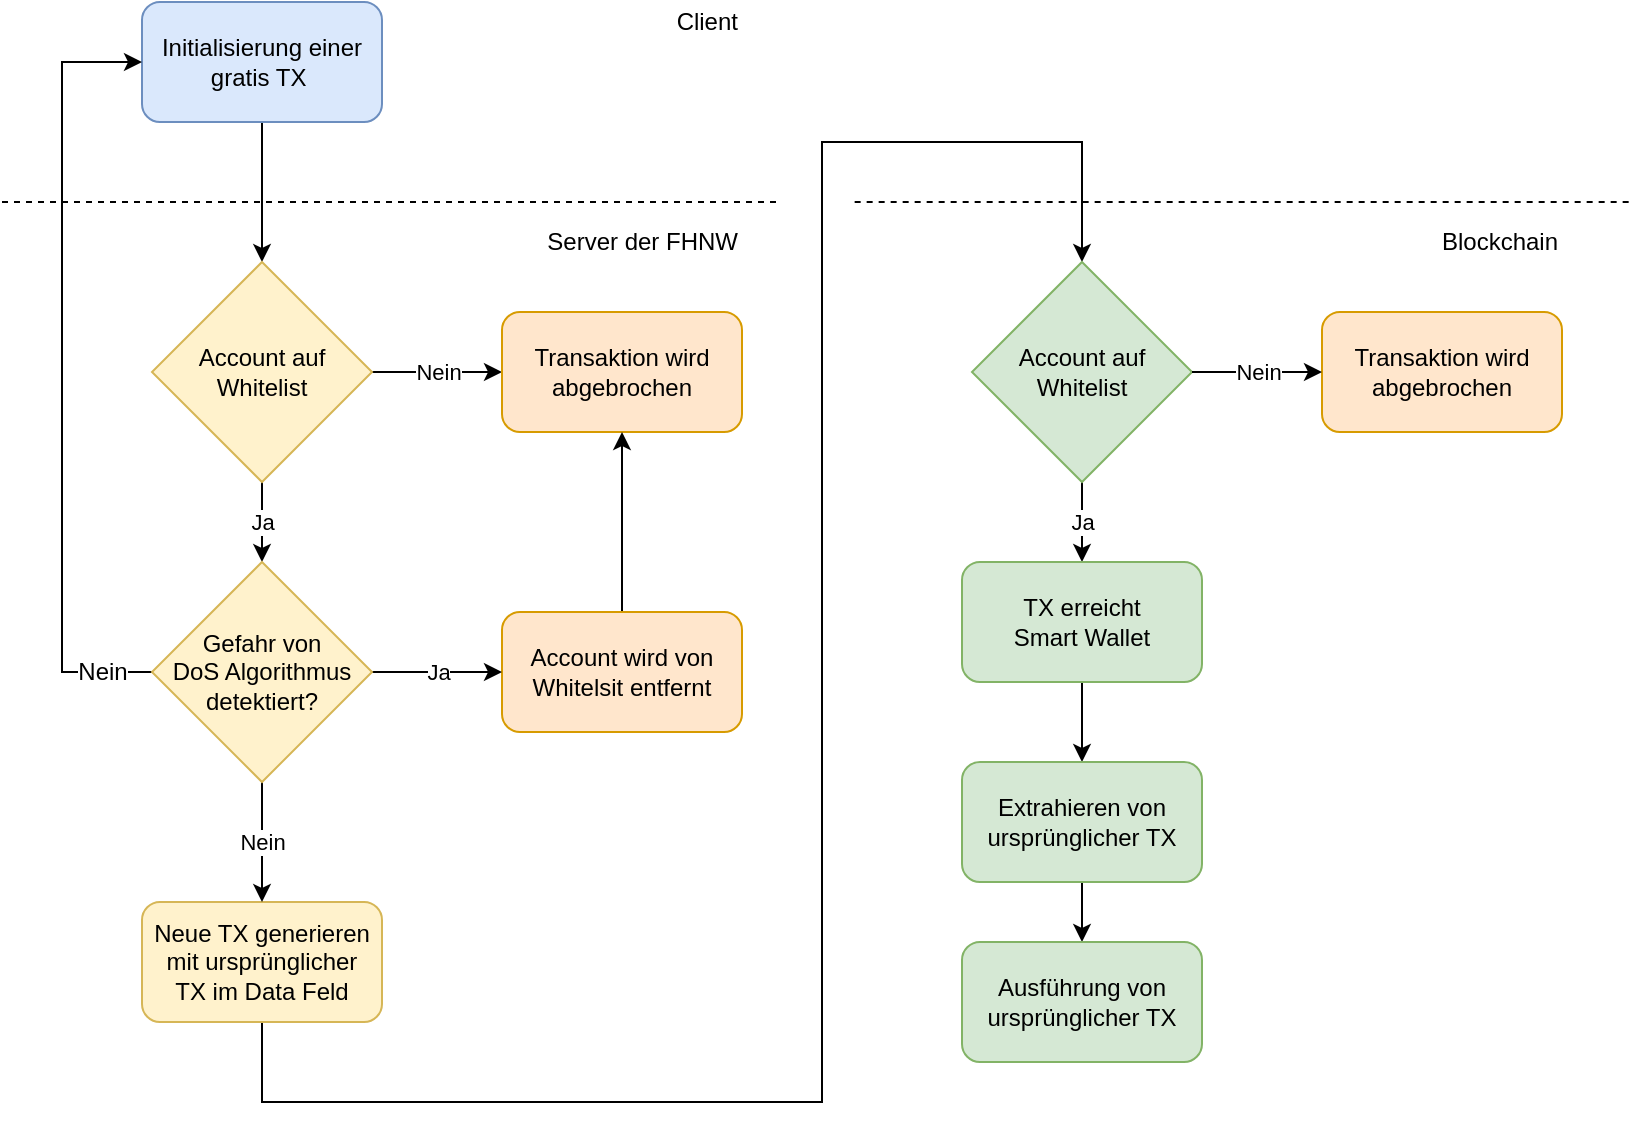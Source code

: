 <mxfile version="12.6.5" type="device"><diagram id="hG-gM4c0-TtpyrjT2ytf" name="Page-1"><mxGraphModel dx="1017" dy="978" grid="1" gridSize="10" guides="1" tooltips="1" connect="1" arrows="1" fold="1" page="1" pageScale="1" pageWidth="827" pageHeight="1169" math="0" shadow="0"><root><mxCell id="0"/><mxCell id="1" parent="0"/><mxCell id="C47xgTRclal1G_FCAfR3-1" style="edgeStyle=orthogonalEdgeStyle;rounded=0;orthogonalLoop=1;jettySize=auto;html=1;entryX=0.5;entryY=0;entryDx=0;entryDy=0;" edge="1" parent="1" source="C47xgTRclal1G_FCAfR3-2" target="C47xgTRclal1G_FCAfR3-8"><mxGeometry relative="1" as="geometry"/></mxCell><mxCell id="C47xgTRclal1G_FCAfR3-2" value="Initialisierung einer gratis TX&amp;nbsp;" style="rounded=1;whiteSpace=wrap;html=1;fillColor=#dae8fc;strokeColor=#6c8ebf;" vertex="1" parent="1"><mxGeometry x="80" y="40" width="120" height="60" as="geometry"/></mxCell><mxCell id="C47xgTRclal1G_FCAfR3-3" value="" style="endArrow=none;dashed=1;html=1;" edge="1" parent="1"><mxGeometry width="50" height="50" relative="1" as="geometry"><mxPoint x="10" y="140" as="sourcePoint"/><mxPoint x="400" y="140" as="targetPoint"/></mxGeometry></mxCell><mxCell id="C47xgTRclal1G_FCAfR3-4" value="Client" style="text;html=1;strokeColor=none;fillColor=none;align=right;verticalAlign=middle;whiteSpace=wrap;rounded=0;" vertex="1" parent="1"><mxGeometry x="340" y="40" width="40" height="20" as="geometry"/></mxCell><mxCell id="C47xgTRclal1G_FCAfR3-5" value="Server der FHNW" style="text;html=1;strokeColor=none;fillColor=none;align=right;verticalAlign=middle;whiteSpace=wrap;rounded=0;" vertex="1" parent="1"><mxGeometry x="270" y="150" width="110" height="20" as="geometry"/></mxCell><mxCell id="C47xgTRclal1G_FCAfR3-6" value="Nein" style="edgeStyle=orthogonalEdgeStyle;rounded=0;orthogonalLoop=1;jettySize=auto;html=1;" edge="1" parent="1" source="C47xgTRclal1G_FCAfR3-8" target="C47xgTRclal1G_FCAfR3-9"><mxGeometry relative="1" as="geometry"/></mxCell><mxCell id="C47xgTRclal1G_FCAfR3-19" value="Ja" style="edgeStyle=orthogonalEdgeStyle;rounded=0;orthogonalLoop=1;jettySize=auto;html=1;entryX=0.5;entryY=0;entryDx=0;entryDy=0;" edge="1" parent="1" source="C47xgTRclal1G_FCAfR3-8" target="C47xgTRclal1G_FCAfR3-18"><mxGeometry relative="1" as="geometry"/></mxCell><mxCell id="C47xgTRclal1G_FCAfR3-8" value="Account auf&lt;br&gt;&lt;div style=&quot;&quot;&gt;&lt;span&gt;Whitelist&lt;/span&gt;&lt;/div&gt;" style="rhombus;whiteSpace=wrap;html=1;align=center;fillColor=#fff2cc;strokeColor=#d6b656;" vertex="1" parent="1"><mxGeometry x="85" y="170" width="110" height="110" as="geometry"/></mxCell><mxCell id="C47xgTRclal1G_FCAfR3-9" value="Transaktion wird&lt;br&gt;abgebrochen" style="rounded=1;whiteSpace=wrap;html=1;align=center;fillColor=#ffe6cc;strokeColor=#d79b00;" vertex="1" parent="1"><mxGeometry x="260" y="195" width="120" height="60" as="geometry"/></mxCell><mxCell id="C47xgTRclal1G_FCAfR3-23" style="edgeStyle=orthogonalEdgeStyle;rounded=0;orthogonalLoop=1;jettySize=auto;html=1;entryX=0.5;entryY=0;entryDx=0;entryDy=0;exitX=0.5;exitY=1;exitDx=0;exitDy=0;" edge="1" parent="1" source="C47xgTRclal1G_FCAfR3-11" target="C47xgTRclal1G_FCAfR3-24"><mxGeometry relative="1" as="geometry"><mxPoint x="140" y="610" as="targetPoint"/><Array as="points"><mxPoint x="140" y="590"/><mxPoint x="420" y="590"/><mxPoint x="420" y="110"/><mxPoint x="550" y="110"/></Array></mxGeometry></mxCell><mxCell id="C47xgTRclal1G_FCAfR3-11" value="Neue TX generieren&lt;br&gt;mit ursprünglicher &lt;br&gt;TX im Data Feld" style="rounded=1;whiteSpace=wrap;html=1;align=center;fillColor=#fff2cc;strokeColor=#d6b656;" vertex="1" parent="1"><mxGeometry x="80" y="490" width="120" height="60" as="geometry"/></mxCell><mxCell id="C47xgTRclal1G_FCAfR3-34" style="edgeStyle=orthogonalEdgeStyle;rounded=0;orthogonalLoop=1;jettySize=auto;html=1;entryX=0.5;entryY=1;entryDx=0;entryDy=0;" edge="1" parent="1" source="C47xgTRclal1G_FCAfR3-15" target="C47xgTRclal1G_FCAfR3-9"><mxGeometry relative="1" as="geometry"/></mxCell><mxCell id="C47xgTRclal1G_FCAfR3-15" value="Account wird von&lt;br&gt;Whitelsit entfernt" style="rounded=1;whiteSpace=wrap;html=1;align=center;fillColor=#ffe6cc;strokeColor=#d79b00;" vertex="1" parent="1"><mxGeometry x="260" y="345" width="120" height="60" as="geometry"/></mxCell><mxCell id="C47xgTRclal1G_FCAfR3-16" value="" style="endArrow=none;dashed=1;html=1;" edge="1" parent="1"><mxGeometry width="50" height="50" relative="1" as="geometry"><mxPoint x="436.33" y="140" as="sourcePoint"/><mxPoint x="826.33" y="140" as="targetPoint"/></mxGeometry></mxCell><mxCell id="C47xgTRclal1G_FCAfR3-17" value="Blockchain" style="text;html=1;strokeColor=none;fillColor=none;align=right;verticalAlign=middle;whiteSpace=wrap;rounded=0;" vertex="1" parent="1"><mxGeometry x="680" y="150" width="110" height="20" as="geometry"/></mxCell><mxCell id="C47xgTRclal1G_FCAfR3-20" value="Ja" style="edgeStyle=orthogonalEdgeStyle;rounded=0;orthogonalLoop=1;jettySize=auto;html=1;entryX=0;entryY=0.5;entryDx=0;entryDy=0;" edge="1" parent="1" source="C47xgTRclal1G_FCAfR3-18" target="C47xgTRclal1G_FCAfR3-15"><mxGeometry relative="1" as="geometry"/></mxCell><mxCell id="C47xgTRclal1G_FCAfR3-21" value="Nein" style="edgeStyle=orthogonalEdgeStyle;rounded=0;orthogonalLoop=1;jettySize=auto;html=1;entryX=0.5;entryY=0;entryDx=0;entryDy=0;" edge="1" parent="1" source="C47xgTRclal1G_FCAfR3-18" target="C47xgTRclal1G_FCAfR3-11"><mxGeometry relative="1" as="geometry"/></mxCell><mxCell id="C47xgTRclal1G_FCAfR3-36" style="edgeStyle=orthogonalEdgeStyle;rounded=0;orthogonalLoop=1;jettySize=auto;html=1;entryX=0;entryY=0.5;entryDx=0;entryDy=0;" edge="1" parent="1" source="C47xgTRclal1G_FCAfR3-18" target="C47xgTRclal1G_FCAfR3-2"><mxGeometry relative="1" as="geometry"><Array as="points"><mxPoint x="40" y="375"/><mxPoint x="40" y="70"/></Array></mxGeometry></mxCell><mxCell id="C47xgTRclal1G_FCAfR3-37" value="Nein" style="text;html=1;align=center;verticalAlign=middle;resizable=0;points=[];labelBackgroundColor=#ffffff;" vertex="1" connectable="0" parent="C47xgTRclal1G_FCAfR3-36"><mxGeometry x="-0.827" y="-1" relative="1" as="geometry"><mxPoint x="8.33" y="1" as="offset"/></mxGeometry></mxCell><mxCell id="C47xgTRclal1G_FCAfR3-18" value="Gefahr von&lt;br&gt;DoS Algorithmus&lt;br&gt;detektiert?" style="rhombus;whiteSpace=wrap;html=1;align=center;fillColor=#fff2cc;strokeColor=#d6b656;" vertex="1" parent="1"><mxGeometry x="85" y="320" width="110" height="110" as="geometry"/></mxCell><mxCell id="C47xgTRclal1G_FCAfR3-28" value="Ja" style="edgeStyle=orthogonalEdgeStyle;rounded=0;orthogonalLoop=1;jettySize=auto;html=1;entryX=0.5;entryY=0;entryDx=0;entryDy=0;" edge="1" parent="1" source="C47xgTRclal1G_FCAfR3-24" target="C47xgTRclal1G_FCAfR3-27"><mxGeometry relative="1" as="geometry"/></mxCell><mxCell id="C47xgTRclal1G_FCAfR3-24" value="Account auf&lt;br&gt;&lt;div style=&quot;&quot;&gt;&lt;span&gt;Whitelist&lt;/span&gt;&lt;/div&gt;" style="rhombus;whiteSpace=wrap;html=1;align=center;fillColor=#d5e8d4;strokeColor=#82b366;" vertex="1" parent="1"><mxGeometry x="495" y="170" width="110" height="110" as="geometry"/></mxCell><mxCell id="C47xgTRclal1G_FCAfR3-25" value="Transaktion wird&lt;br&gt;abgebrochen" style="rounded=1;whiteSpace=wrap;html=1;align=center;fillColor=#ffe6cc;strokeColor=#d79b00;" vertex="1" parent="1"><mxGeometry x="670" y="195" width="120" height="60" as="geometry"/></mxCell><mxCell id="C47xgTRclal1G_FCAfR3-26" value="Nein" style="edgeStyle=orthogonalEdgeStyle;rounded=0;orthogonalLoop=1;jettySize=auto;html=1;" edge="1" source="C47xgTRclal1G_FCAfR3-24" target="C47xgTRclal1G_FCAfR3-25" parent="1"><mxGeometry relative="1" as="geometry"/></mxCell><mxCell id="C47xgTRclal1G_FCAfR3-31" style="edgeStyle=orthogonalEdgeStyle;rounded=0;orthogonalLoop=1;jettySize=auto;html=1;entryX=0.5;entryY=0;entryDx=0;entryDy=0;" edge="1" parent="1" source="C47xgTRclal1G_FCAfR3-27" target="C47xgTRclal1G_FCAfR3-29"><mxGeometry relative="1" as="geometry"/></mxCell><mxCell id="C47xgTRclal1G_FCAfR3-27" value="TX erreicht &lt;br&gt;Smart Wallet" style="rounded=1;whiteSpace=wrap;html=1;align=center;fillColor=#d5e8d4;strokeColor=#82b366;" vertex="1" parent="1"><mxGeometry x="490" y="320" width="120" height="60" as="geometry"/></mxCell><mxCell id="C47xgTRclal1G_FCAfR3-32" style="edgeStyle=orthogonalEdgeStyle;rounded=0;orthogonalLoop=1;jettySize=auto;html=1;entryX=0.5;entryY=0;entryDx=0;entryDy=0;" edge="1" parent="1" source="C47xgTRclal1G_FCAfR3-29" target="C47xgTRclal1G_FCAfR3-30"><mxGeometry relative="1" as="geometry"/></mxCell><mxCell id="C47xgTRclal1G_FCAfR3-29" value="Extrahieren von ursprünglicher TX" style="rounded=1;whiteSpace=wrap;html=1;align=center;fillColor=#d5e8d4;strokeColor=#82b366;" vertex="1" parent="1"><mxGeometry x="490" y="420" width="120" height="60" as="geometry"/></mxCell><mxCell id="C47xgTRclal1G_FCAfR3-30" value="Ausführung von ursprünglicher TX" style="rounded=1;whiteSpace=wrap;html=1;align=center;fillColor=#d5e8d4;strokeColor=#82b366;" vertex="1" parent="1"><mxGeometry x="490" y="510" width="120" height="60" as="geometry"/></mxCell></root></mxGraphModel></diagram></mxfile>